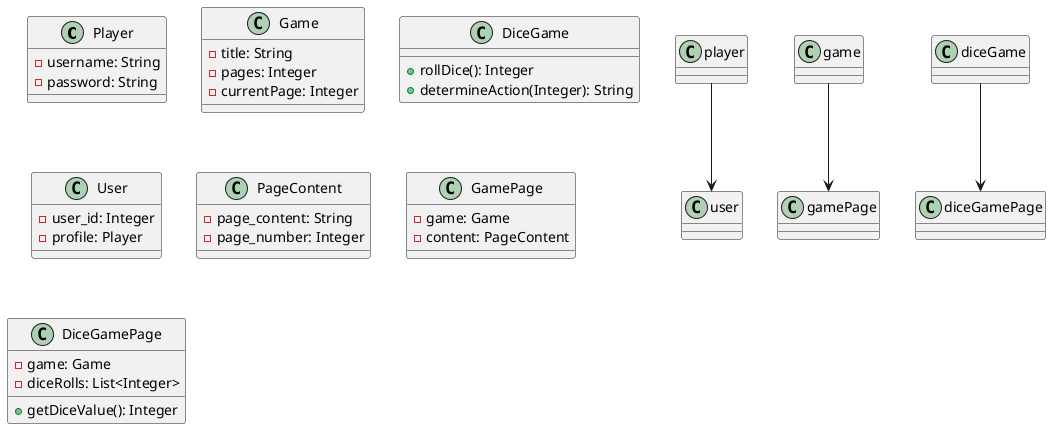 @startuml
class Player {
    - username: String
    - password: String
}

class Game {
    - title: String
    - pages: Integer
    - currentPage: Integer
}

class DiceGame {
    + rollDice(): Integer
    + determineAction(Integer): String
}

class User {
    - user_id: Integer
    - profile: Player
}

class PageContent {
    - page_content: String
    - page_number: Integer
}

class GamePage {
    - game: Game
    - content: PageContent
}

class DiceGamePage {
    + getDiceValue(): Integer
    - game: Game
    - diceRolls: List<Integer>
}

player --> user
game --> gamePage
diceGame --> diceGamePage

@enduml